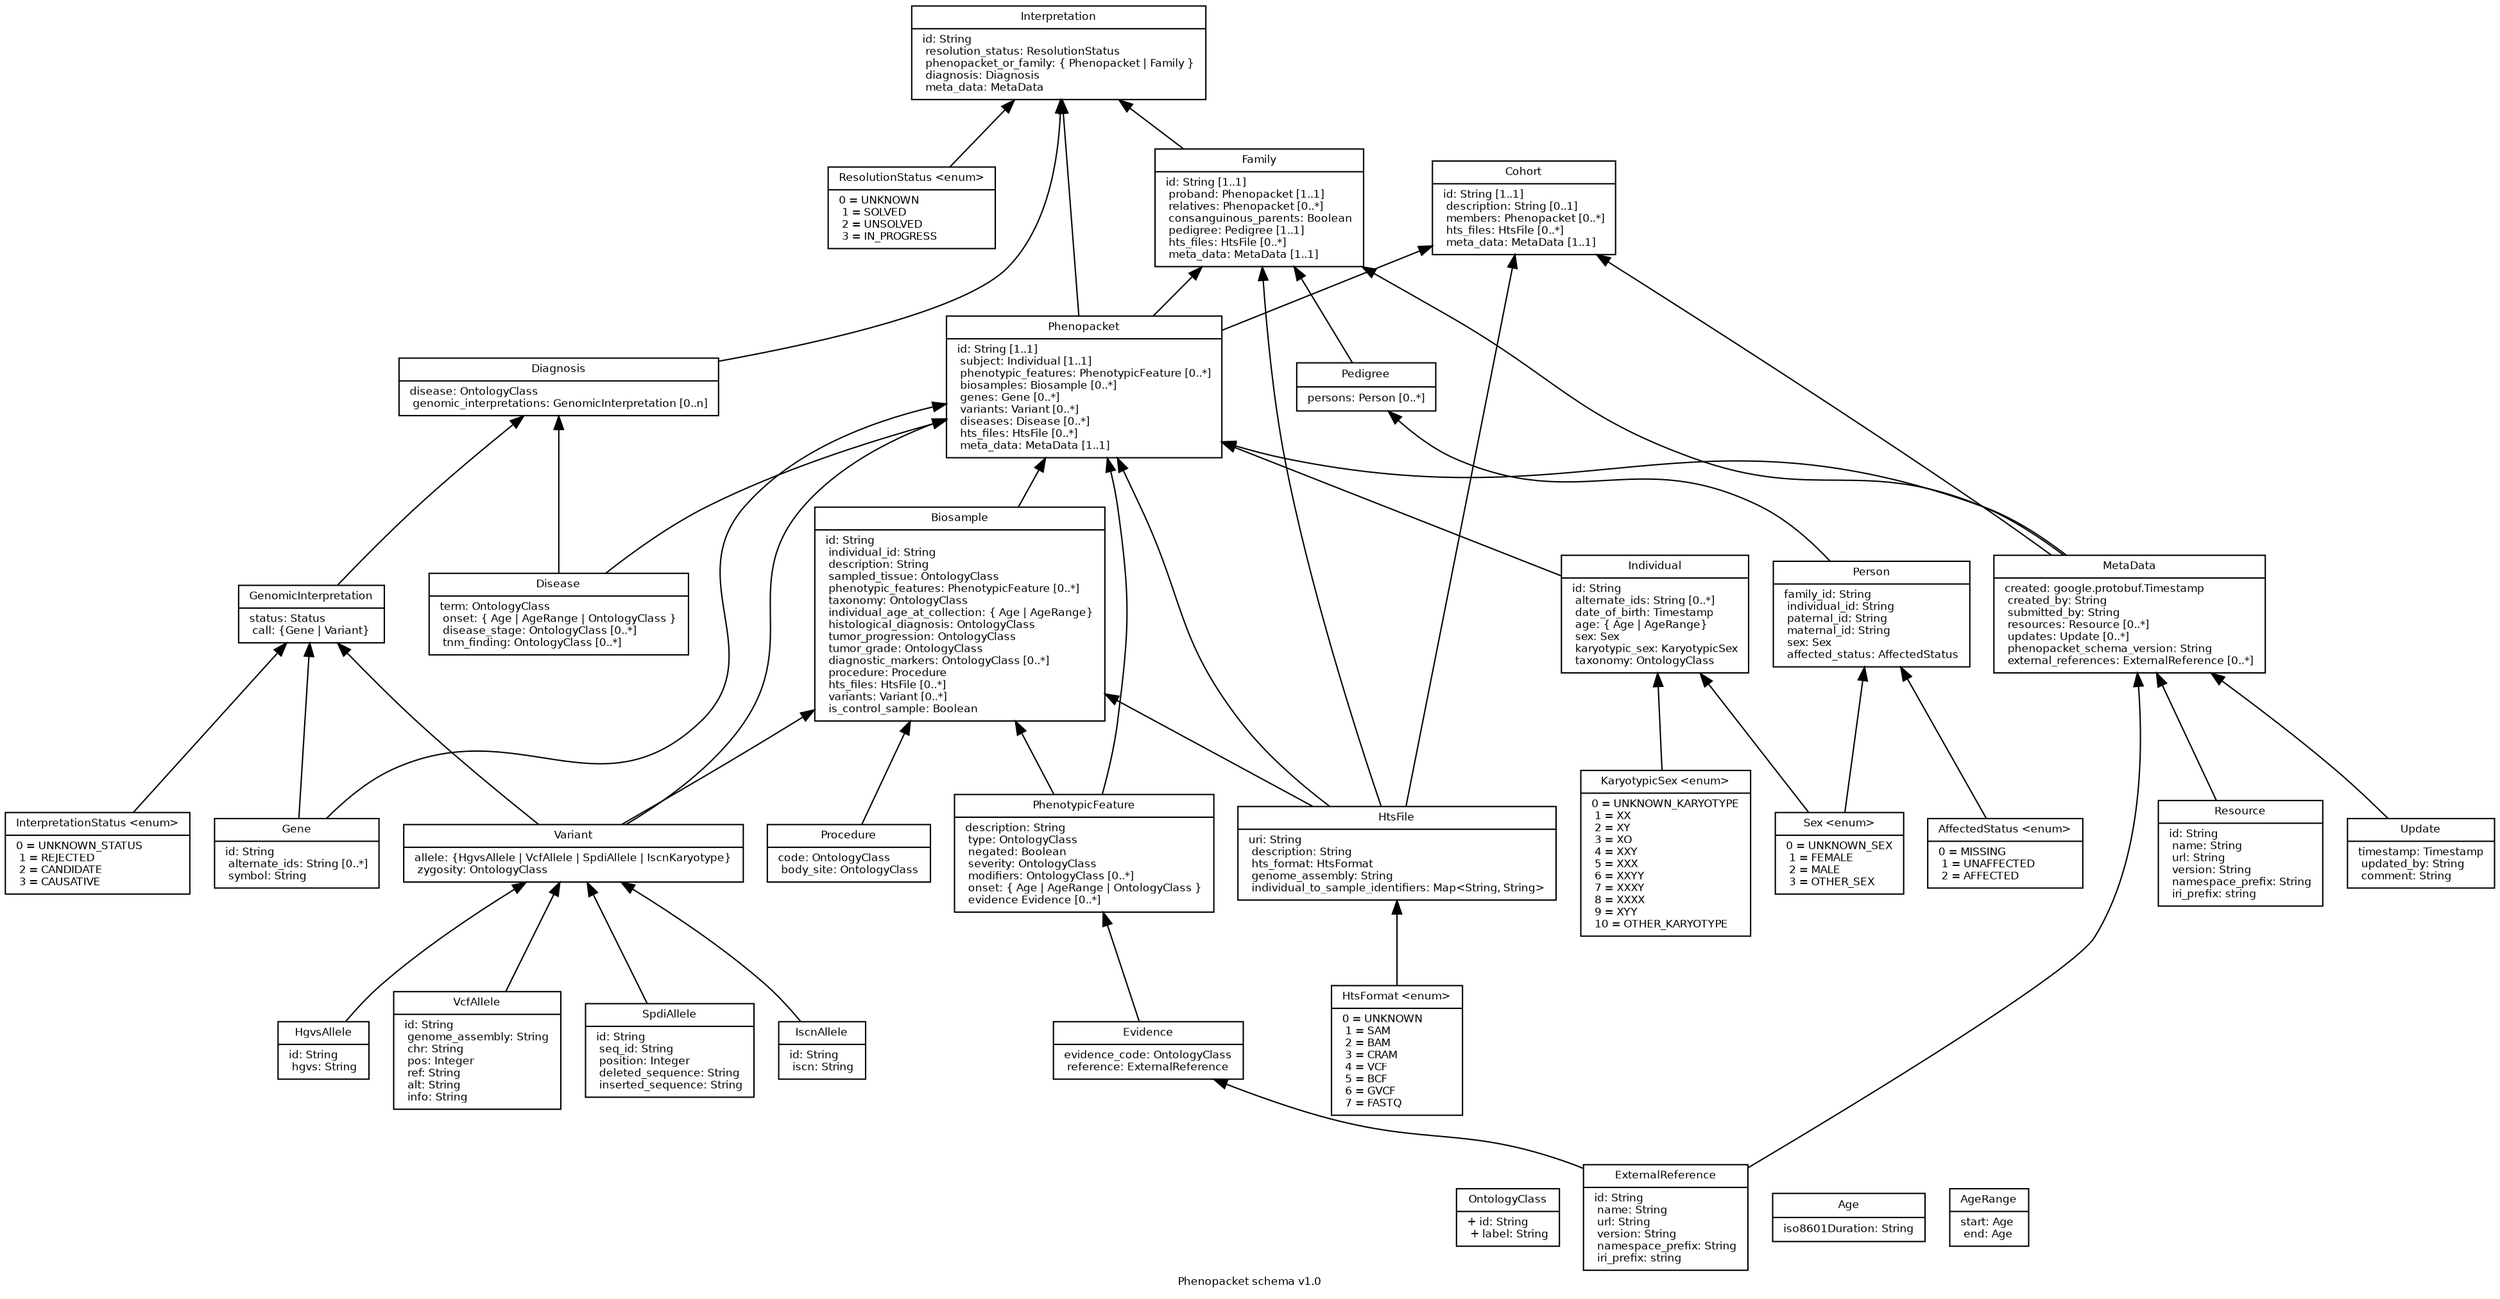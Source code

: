 // Generated using https://edotor.net/
// See https://graphviz.gitlab.io/
// Note the OntologyClass, Age and AgeRange edges are commented-out for greater clarity of the output
digraph phenopacket_schema_v1 {

    label = "Phenopacket schema v1.0"

    fontname = "Bitstream Vera Sans"
    fontsize = 8
    rankdir = BT
    splines = "true"


    node [
    fontname = "Bitstream Vera Sans"
    fontsize = 8
    shape = "record"
    ]

    edge [
    fontname = "Bitstream Vera Sans"
    fontsize = 8
    ]

    // base.proto
    subgraph base {

    OntologyClass [
    label = "{OntologyClass | + id: String\l + label: String\l}"
    ]

    ExternalReference [
    label = "{ExternalReference| id: String\l name: String\l url: String\l version: String\l namespace_prefix: String\l iri_prefix: string\l}"
    ]

    Evidence [
    label = "{Evidence| evidence_code: OntologyClass\l reference: ExternalReference\l}"
    ]

    Sex [
    label = "{Sex \<enum\>| 0 = UNKNOWN_SEX\l 1 = FEMALE\l 2 = MALE\l 3 = OTHER_SEX\l}"
    ]

    KaryotypicSex [
    label = "{KaryotypicSex \<enum\>| 0 = UNKNOWN_KARYOTYPE\l 1 = XX\l 2 = XY\l 3 = XO\l 4 = XXY\l 5 = XXX\l 6 = XXYY\l 7 = XXXY\l 8 = XXXX\l 9 = XYY\l 10 = OTHER_KARYOTYPE\l}"
    ]

    Procedure [
    label = "{Procedure| code: OntologyClass\l body_site: OntologyClass\l}"
    ]

    Age [
    label = "{Age| iso8601Duration: String\l}"
    ]

    AgeRange [
    label = "{AgeRange| start: Age\l end: Age\l}"
    ]

    //    OntologyClass -> Procedure
    }


    // biosample.proto
    Biosample [
    label = "{Biosample| id: String\l individual_id: String\l description: String\l sampled_tissue: OntologyClass\l phenotypic_features: PhenotypicFeature [0..*]\l taxonomy: OntologyClass\l individual_age_at_collection: \{ Age \| AgeRange\}\l histological_diagnosis: OntologyClass\l tumor_progression: OntologyClass\l tumor_grade: OntologyClass\l diagnostic_markers: OntologyClass [0..*]\l procedure: Procedure\l hts_files: HtsFile [0..*]\l variants: Variant [0..*]\l is_control_sample: Boolean\l}"
    ]

    PhenotypicFeature -> Biosample
    Procedure -> Biosample
    HtsFile -> Biosample
    Variant -> Biosample
    // OntologyClass -> Biosample
    // Age -> Biosample
    // AgeRange -> Biosample


    // individual.proto
    Individual [
    label = "{Individual| id: String\l alternate_ids: String [0..*]\l date_of_birth: Timestamp\l age: \{ Age \| AgeRange\}\l sex: Sex\l karyotypic_sex: KaryotypicSex\l taxonomy: OntologyClass\l}"
    ]

    Sex -> Individual
    KaryotypicSex -> Individual
    // OntologyClass -> Individual
    // Age -> Individual
    // AgeRange -> Individual

    // disease.proto
    Disease [
    label = "{Disease| term: OntologyClass\l onset: \{ Age \| AgeRange \| OntologyClass \}\l disease_stage: OntologyClass [0..*]\l tnm_finding: OntologyClass [0..*]\l}"
    ]
    // OntologyClass -> Disease
    // Age -> Disease
    // AgeRange -> Disease

    // genome.proto
    HtsFile [
    label = "{HtsFile| uri: String\l description: String\l hts_format: HtsFormat\l genome_assembly: String\l individual_to_sample_identifiers: Map\<String, String\>\l}"
    ]

    HtsFormat [
    label = "{HtsFormat \<enum\>| 0 = UNKNOWN\l 1 = SAM\l 2 = BAM\l 3 = CRAM\l 4 = VCF\l 5 = BCF\l 6 = GVCF\l 7 = FASTQ\l }"
    ]

    Gene [
    label = "{Gene| id: String\l alternate_ids: String [0..*]\l symbol: String\l}"
    ]

    Variant [
    label = "{Variant| allele: \{\HgvsAllele \| VcfAllele \| SpdiAllele \| IscnKaryotype\}\l zygosity: OntologyClass\l}"
    ]

    HgvsAllele [
    label = "{HgvsAllele| id: String\l hgvs: String\l}"
    ]

    VcfAllele [
    label = "{VcfAllele| id: String\l genome_assembly: String\l chr: String\l pos: Integer\l ref: String\l alt: String\l info: String\l}"
    ]

    SpdiAllele [
    label = "{SpdiAllele| id: String\l seq_id: String\l position: Integer\l deleted_sequence: String\l inserted_sequence: String\l}"
    ]

    IscnAllele [
    label = "{IscnAllele| id: String\l iscn: String\l}"
    ]

    subgraph genomeProto {
    HtsFormat -> HtsFile
    Gene
    //    OntologyClass -> Variant
    HgvsAllele -> Variant
    VcfAllele -> Variant
    SpdiAllele -> Variant
    IscnAllele -> Variant
    }

    // interpretation.proto
    Interpretation [
    label = "{Interpretation| id: String\l resolution_status: ResolutionStatus\l  phenopacket_or_family: \{ Phenopacket \| Family \}\l diagnosis: Diagnosis\l meta_data: MetaData\l}"
    ]

    ResolutionStatus [
    label = "{ResolutionStatus \<enum\>| 0 = UNKNOWN\l 1 = SOLVED\l  2 = UNSOLVED\l 3 = IN_PROGRESS\l}"
    ]

    Diagnosis [
    label = "{Diagnosis| disease: OntologyClass\l genomic_interpretations: GenomicInterpretation [0..n]\l}"
    ]

    GenomicInterpretation [
    label = "{GenomicInterpretation| status: Status\l call: \{Gene \| Variant\}\l}"
    ]

    Status [
    label = "{InterpretationStatus \<enum\>| 0 = UNKNOWN_STATUS\l 1 =        REJECTED\l 2 = CANDIDATE\l 3 = CAUSATIVE\l}"
    ]

    subgraph interpretationProto {
    ResolutionStatus -> Interpretation
    Phenopacket -> Interpretation
    Family -> Interpretation
    Diagnosis -> Interpretation

    //    OntologyClass -> Diagnosis
    Disease -> Diagnosis
    GenomicInterpretation -> Diagnosis

    Status -> GenomicInterpretation
    Gene -> GenomicInterpretation
    Variant -> GenomicInterpretation
    }


    // pedigree.proto
    Pedigree [
    label = "{Pedigree| persons: Person [0..*]\l}"
    ]

    Person [
    label = "{Person| family_id: String\l individual_id: String\l paternal_id: String\l maternal_id: String\l sex: Sex\l affected_status: AffectedStatus\l}"
    ]

    AffectedStatus [
    label = "{AffectedStatus \<enum\>| 0 = MISSING\l 1 = UNAFFECTED\l 2 = AFFECTED\l}"
    ]

    subgraph pedigreeProto {
    Person -> Pedigree

    Sex -> Person
    AffectedStatus -> Person
    }

    PhenotypicFeature [
    label = "{PhenotypicFeature| description: String\l type: OntologyClass\l negated: Boolean\l severity: OntologyClass\l modifiers: OntologyClass [0..*]\l onset: \{ Age \| AgeRange \| OntologyClass \}\l evidence Evidence [0..*]\l}"
    ]
    //    OntologyClass -> PhenotypicFeature
    Evidence -> PhenotypicFeature

    // phenopackets.proto
    Phenopacket [
    label = "{Phenopacket| id: String [1..1]\l subject: Individual [1..1]\l phenotypic_features: PhenotypicFeature [0..*]\l biosamples: Biosample [0..*]\l genes: Gene [0..*]\l variants: Variant [0..*]\l diseases: Disease [0..*]\l hts_files: HtsFile [0..*]\l meta_data: MetaData [1..1]\l}"
    ]

    Family [
    label = "{Family| id: String [1..1]\l proband: Phenopacket [1..1]\l relatives: Phenopacket [0..*]\l consanguinous_parents: Boolean\l pedigree: Pedigree [1..1]\l hts_files: HtsFile [0..*]\l meta_data: MetaData [1..1]\l}"
    ]

    Cohort [
    label = "{Cohort| id: String [1..1]\l description: String [0..1]\l members: Phenopacket [0..*]\l hts_files: HtsFile [0..*]\l meta_data: MetaData [1..1]\l}"
    ]

    MetaData [
    label = "{MetaData| created: google.protobuf.Timestamp\l created_by: String\l submitted_by: String\l resources: Resource [0..*]\l updates: Update [0..*]\l phenopacket_schema_version: String\l external_references: ExternalReference [0..*]\l}"
    ]

    Resource [
    label = "{Resource| id: String\l name: String\l url: String\l version: String\l namespace_prefix: String\l iri_prefix: string\l}"
    ]

    Update [
    label = "{Update| timestamp: Timestamp\l updated_by: String\l comment: String\l}"
    ]

    subgraph phenopacketsProto {
    Resource -> MetaData
    Update -> MetaData
    ExternalReference -> MetaData
    ExternalReference -> Evidence
    //    OntologyClass -> Evidence

    Individual -> Phenopacket
    PhenotypicFeature -> Phenopacket
    Biosample -> Phenopacket
    Gene -> Phenopacket
    Variant -> Phenopacket
    Disease -> Phenopacket
    HtsFile -> Phenopacket
    MetaData -> Phenopacket

    Phenopacket -> Family
    Pedigree -> Family
    HtsFile -> Family
    MetaData -> Family

    Phenopacket -> Cohort
    HtsFile -> Cohort
    MetaData -> Cohort
    }

}
